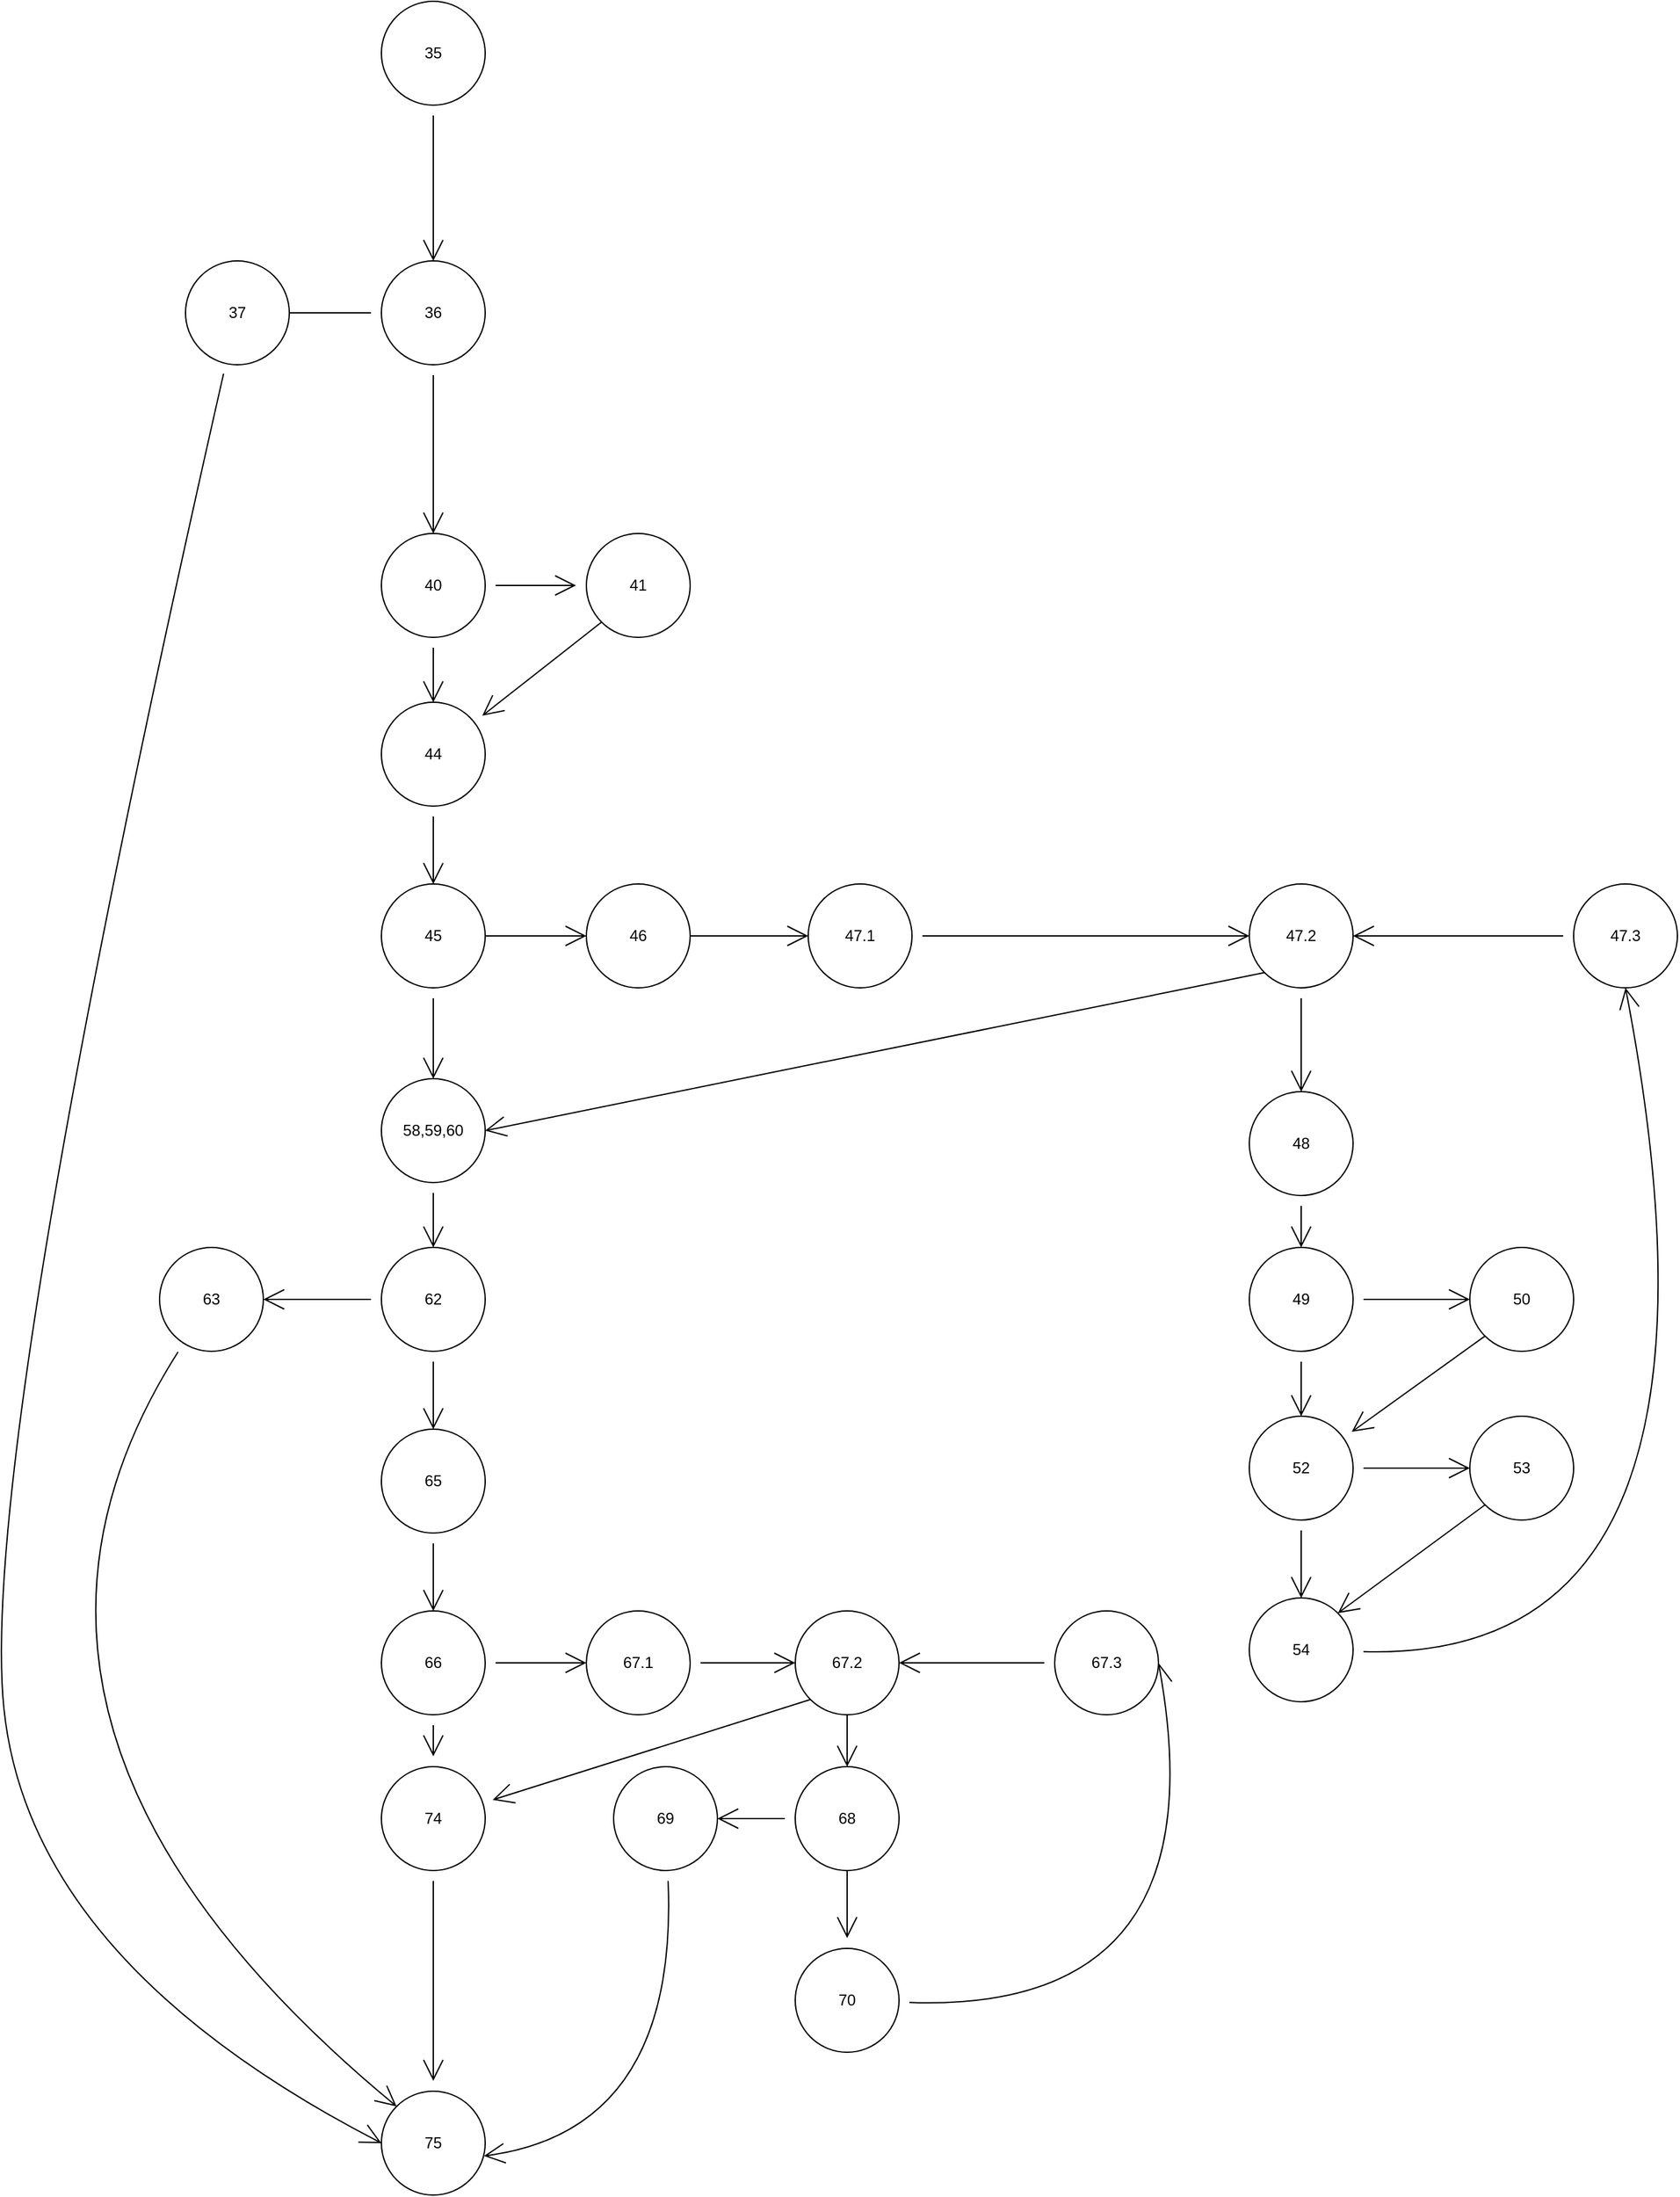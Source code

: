 <mxfile version="21.3.5" type="device">
  <diagram id="je_50zB9GfmdjeN0JM1s" name="Page-1">
    <mxGraphModel dx="2946" dy="1429" grid="1" gridSize="10" guides="1" tooltips="1" connect="1" arrows="1" fold="1" page="0" pageScale="1" pageWidth="850" pageHeight="1100" math="0" shadow="0">
      <root>
        <mxCell id="0" />
        <mxCell id="1" parent="0" />
        <mxCell id="w4CTRpHOsR7Zc9_nfSjj-4" style="edgeStyle=none;rounded=0;orthogonalLoop=1;jettySize=auto;html=1;entryX=0;entryY=0.5;entryDx=0;entryDy=0;endArrow=open;startSize=14;endSize=14;sourcePerimeterSpacing=8;targetPerimeterSpacing=8;movable=1;resizable=1;rotatable=1;deletable=1;editable=1;locked=0;connectable=1;" edge="1" parent="1" source="w4CTRpHOsR7Zc9_nfSjj-1" target="w4CTRpHOsR7Zc9_nfSjj-2">
          <mxGeometry relative="1" as="geometry" />
        </mxCell>
        <mxCell id="w4CTRpHOsR7Zc9_nfSjj-6" style="edgeStyle=none;curved=1;rounded=1;orthogonalLoop=1;jettySize=auto;html=1;endArrow=open;startSize=14;endSize=14;sourcePerimeterSpacing=8;targetPerimeterSpacing=8;entryX=0.5;entryY=0;entryDx=0;entryDy=0;" edge="1" parent="1" source="w4CTRpHOsR7Zc9_nfSjj-1" target="w4CTRpHOsR7Zc9_nfSjj-5">
          <mxGeometry relative="1" as="geometry">
            <mxPoint x="-167.0" y="134.8" as="targetPoint" />
          </mxGeometry>
        </mxCell>
        <mxCell id="w4CTRpHOsR7Zc9_nfSjj-1" value="36" style="ellipse;whiteSpace=wrap;html=1;rounded=1;" vertex="1" parent="1">
          <mxGeometry x="-199.0" y="-40.0" width="80" height="80" as="geometry" />
        </mxCell>
        <mxCell id="w4CTRpHOsR7Zc9_nfSjj-49" style="edgeStyle=none;curved=1;rounded=0;orthogonalLoop=1;jettySize=auto;html=1;endArrow=open;startSize=14;endSize=14;sourcePerimeterSpacing=8;targetPerimeterSpacing=8;entryX=0;entryY=0.5;entryDx=0;entryDy=0;" edge="1" parent="1" source="w4CTRpHOsR7Zc9_nfSjj-2" target="w4CTRpHOsR7Zc9_nfSjj-27">
          <mxGeometry relative="1" as="geometry">
            <mxPoint x="-280" y="1240" as="targetPoint" />
            <Array as="points">
              <mxPoint x="-510" y="880" />
              <mxPoint x="-470" y="1270" />
            </Array>
          </mxGeometry>
        </mxCell>
        <mxCell id="w4CTRpHOsR7Zc9_nfSjj-2" value="37" style="ellipse;whiteSpace=wrap;html=1;rounded=1;" vertex="1" parent="1">
          <mxGeometry x="-350.0" y="-40.0" width="80" height="80" as="geometry" />
        </mxCell>
        <mxCell id="w4CTRpHOsR7Zc9_nfSjj-8" style="edgeStyle=none;curved=1;rounded=1;orthogonalLoop=1;jettySize=auto;html=1;endArrow=open;startSize=14;endSize=14;sourcePerimeterSpacing=8;targetPerimeterSpacing=8;" edge="1" parent="1" source="w4CTRpHOsR7Zc9_nfSjj-5" target="w4CTRpHOsR7Zc9_nfSjj-7">
          <mxGeometry relative="1" as="geometry" />
        </mxCell>
        <mxCell id="w4CTRpHOsR7Zc9_nfSjj-10" style="edgeStyle=none;curved=1;rounded=1;orthogonalLoop=1;jettySize=auto;html=1;entryX=0.5;entryY=0;entryDx=0;entryDy=0;endArrow=open;startSize=14;endSize=14;sourcePerimeterSpacing=8;targetPerimeterSpacing=8;" edge="1" parent="1" source="w4CTRpHOsR7Zc9_nfSjj-5" target="w4CTRpHOsR7Zc9_nfSjj-9">
          <mxGeometry relative="1" as="geometry" />
        </mxCell>
        <mxCell id="w4CTRpHOsR7Zc9_nfSjj-5" value="40" style="ellipse;whiteSpace=wrap;html=1;rounded=1;" vertex="1" parent="1">
          <mxGeometry x="-199.0" y="170.0" width="80" height="80" as="geometry" />
        </mxCell>
        <mxCell id="w4CTRpHOsR7Zc9_nfSjj-53" style="edgeStyle=none;curved=1;rounded=0;orthogonalLoop=1;jettySize=auto;html=1;exitX=0;exitY=1;exitDx=0;exitDy=0;endArrow=open;startSize=14;endSize=14;sourcePerimeterSpacing=8;targetPerimeterSpacing=8;" edge="1" parent="1" source="w4CTRpHOsR7Zc9_nfSjj-7" target="w4CTRpHOsR7Zc9_nfSjj-9">
          <mxGeometry relative="1" as="geometry" />
        </mxCell>
        <mxCell id="w4CTRpHOsR7Zc9_nfSjj-7" value="41" style="ellipse;whiteSpace=wrap;html=1;rounded=1;" vertex="1" parent="1">
          <mxGeometry x="-41.0" y="170.0" width="80" height="80" as="geometry" />
        </mxCell>
        <mxCell id="w4CTRpHOsR7Zc9_nfSjj-12" style="edgeStyle=none;curved=1;rounded=1;orthogonalLoop=1;jettySize=auto;html=1;entryX=0.5;entryY=0;entryDx=0;entryDy=0;endArrow=open;startSize=14;endSize=14;sourcePerimeterSpacing=8;targetPerimeterSpacing=8;" edge="1" parent="1" source="w4CTRpHOsR7Zc9_nfSjj-9" target="w4CTRpHOsR7Zc9_nfSjj-11">
          <mxGeometry relative="1" as="geometry" />
        </mxCell>
        <mxCell id="w4CTRpHOsR7Zc9_nfSjj-9" value="44" style="ellipse;whiteSpace=wrap;html=1;rounded=1;" vertex="1" parent="1">
          <mxGeometry x="-199.0" y="300.0" width="80" height="80" as="geometry" />
        </mxCell>
        <mxCell id="w4CTRpHOsR7Zc9_nfSjj-14" style="edgeStyle=none;curved=1;rounded=1;orthogonalLoop=1;jettySize=auto;html=1;exitX=1;exitY=0.5;exitDx=0;exitDy=0;entryX=0;entryY=0.5;entryDx=0;entryDy=0;endArrow=open;startSize=14;endSize=14;sourcePerimeterSpacing=8;targetPerimeterSpacing=8;" edge="1" parent="1" source="w4CTRpHOsR7Zc9_nfSjj-11" target="w4CTRpHOsR7Zc9_nfSjj-13">
          <mxGeometry relative="1" as="geometry" />
        </mxCell>
        <mxCell id="w4CTRpHOsR7Zc9_nfSjj-16" style="edgeStyle=none;curved=1;rounded=1;orthogonalLoop=1;jettySize=auto;html=1;entryX=0.5;entryY=0;entryDx=0;entryDy=0;endArrow=open;startSize=14;endSize=14;sourcePerimeterSpacing=8;targetPerimeterSpacing=8;" edge="1" parent="1" source="w4CTRpHOsR7Zc9_nfSjj-11" target="w4CTRpHOsR7Zc9_nfSjj-15">
          <mxGeometry relative="1" as="geometry" />
        </mxCell>
        <mxCell id="w4CTRpHOsR7Zc9_nfSjj-11" value="45" style="ellipse;whiteSpace=wrap;html=1;rounded=1;" vertex="1" parent="1">
          <mxGeometry x="-199.0" y="440.0" width="80" height="80" as="geometry" />
        </mxCell>
        <mxCell id="w4CTRpHOsR7Zc9_nfSjj-55" style="edgeStyle=none;curved=1;rounded=0;orthogonalLoop=1;jettySize=auto;html=1;exitX=1;exitY=0.5;exitDx=0;exitDy=0;entryX=0;entryY=0.5;entryDx=0;entryDy=0;endArrow=open;startSize=14;endSize=14;sourcePerimeterSpacing=8;targetPerimeterSpacing=8;" edge="1" parent="1" source="w4CTRpHOsR7Zc9_nfSjj-13" target="w4CTRpHOsR7Zc9_nfSjj-54">
          <mxGeometry relative="1" as="geometry" />
        </mxCell>
        <mxCell id="w4CTRpHOsR7Zc9_nfSjj-13" value="46" style="ellipse;whiteSpace=wrap;html=1;rounded=1;" vertex="1" parent="1">
          <mxGeometry x="-41.0" y="440.0" width="80" height="80" as="geometry" />
        </mxCell>
        <mxCell id="w4CTRpHOsR7Zc9_nfSjj-18" style="edgeStyle=none;curved=1;rounded=1;orthogonalLoop=1;jettySize=auto;html=1;entryX=0.5;entryY=0;entryDx=0;entryDy=0;endArrow=open;startSize=14;endSize=14;sourcePerimeterSpacing=8;targetPerimeterSpacing=8;" edge="1" parent="1" source="w4CTRpHOsR7Zc9_nfSjj-15" target="w4CTRpHOsR7Zc9_nfSjj-17">
          <mxGeometry relative="1" as="geometry" />
        </mxCell>
        <mxCell id="w4CTRpHOsR7Zc9_nfSjj-15" value="58,59,60" style="ellipse;whiteSpace=wrap;html=1;rounded=1;" vertex="1" parent="1">
          <mxGeometry x="-199.0" y="590.0" width="80" height="80" as="geometry" />
        </mxCell>
        <mxCell id="w4CTRpHOsR7Zc9_nfSjj-22" style="edgeStyle=none;curved=1;rounded=1;orthogonalLoop=1;jettySize=auto;html=1;entryX=0.5;entryY=0;entryDx=0;entryDy=0;endArrow=open;startSize=14;endSize=14;sourcePerimeterSpacing=8;targetPerimeterSpacing=8;" edge="1" parent="1" source="w4CTRpHOsR7Zc9_nfSjj-17" target="w4CTRpHOsR7Zc9_nfSjj-21">
          <mxGeometry relative="1" as="geometry" />
        </mxCell>
        <mxCell id="w4CTRpHOsR7Zc9_nfSjj-84" style="edgeStyle=none;curved=1;rounded=0;orthogonalLoop=1;jettySize=auto;html=1;entryX=1;entryY=0.5;entryDx=0;entryDy=0;endArrow=open;startSize=14;endSize=14;sourcePerimeterSpacing=8;targetPerimeterSpacing=8;" edge="1" parent="1" source="w4CTRpHOsR7Zc9_nfSjj-17" target="w4CTRpHOsR7Zc9_nfSjj-19">
          <mxGeometry relative="1" as="geometry" />
        </mxCell>
        <mxCell id="w4CTRpHOsR7Zc9_nfSjj-17" value="62" style="ellipse;whiteSpace=wrap;html=1;rounded=1;" vertex="1" parent="1">
          <mxGeometry x="-199.0" y="720.0" width="80" height="80" as="geometry" />
        </mxCell>
        <mxCell id="w4CTRpHOsR7Zc9_nfSjj-85" style="edgeStyle=none;curved=1;rounded=0;orthogonalLoop=1;jettySize=auto;html=1;entryX=0;entryY=0;entryDx=0;entryDy=0;endArrow=open;startSize=14;endSize=14;sourcePerimeterSpacing=8;targetPerimeterSpacing=8;" edge="1" parent="1" source="w4CTRpHOsR7Zc9_nfSjj-19" target="w4CTRpHOsR7Zc9_nfSjj-27">
          <mxGeometry relative="1" as="geometry">
            <Array as="points">
              <mxPoint x="-540" y="1090" />
            </Array>
          </mxGeometry>
        </mxCell>
        <mxCell id="w4CTRpHOsR7Zc9_nfSjj-19" value="63" style="ellipse;whiteSpace=wrap;html=1;rounded=1;" vertex="1" parent="1">
          <mxGeometry x="-370.0" y="720.0" width="80" height="80" as="geometry" />
        </mxCell>
        <mxCell id="w4CTRpHOsR7Zc9_nfSjj-63" style="edgeStyle=none;curved=1;rounded=0;orthogonalLoop=1;jettySize=auto;html=1;entryX=0.5;entryY=0;entryDx=0;entryDy=0;endArrow=open;startSize=14;endSize=14;sourcePerimeterSpacing=8;targetPerimeterSpacing=8;" edge="1" parent="1" source="w4CTRpHOsR7Zc9_nfSjj-21" target="w4CTRpHOsR7Zc9_nfSjj-23">
          <mxGeometry relative="1" as="geometry" />
        </mxCell>
        <mxCell id="w4CTRpHOsR7Zc9_nfSjj-21" value="65" style="ellipse;whiteSpace=wrap;html=1;rounded=1;" vertex="1" parent="1">
          <mxGeometry x="-199.0" y="860.0" width="80" height="80" as="geometry" />
        </mxCell>
        <mxCell id="w4CTRpHOsR7Zc9_nfSjj-51" style="edgeStyle=none;curved=1;rounded=0;orthogonalLoop=1;jettySize=auto;html=1;endArrow=open;startSize=14;endSize=14;sourcePerimeterSpacing=8;targetPerimeterSpacing=8;" edge="1" parent="1" source="w4CTRpHOsR7Zc9_nfSjj-23" target="w4CTRpHOsR7Zc9_nfSjj-50">
          <mxGeometry relative="1" as="geometry" />
        </mxCell>
        <mxCell id="w4CTRpHOsR7Zc9_nfSjj-64" style="edgeStyle=none;curved=1;rounded=0;orthogonalLoop=1;jettySize=auto;html=1;entryX=0;entryY=0.5;entryDx=0;entryDy=0;endArrow=open;startSize=14;endSize=14;sourcePerimeterSpacing=8;targetPerimeterSpacing=8;" edge="1" parent="1" source="w4CTRpHOsR7Zc9_nfSjj-23" target="w4CTRpHOsR7Zc9_nfSjj-25">
          <mxGeometry relative="1" as="geometry" />
        </mxCell>
        <mxCell id="w4CTRpHOsR7Zc9_nfSjj-23" value="66" style="ellipse;whiteSpace=wrap;html=1;rounded=1;" vertex="1" parent="1">
          <mxGeometry x="-199.0" y="1000.0" width="80" height="80" as="geometry" />
        </mxCell>
        <mxCell id="w4CTRpHOsR7Zc9_nfSjj-90" style="edgeStyle=none;curved=1;rounded=0;orthogonalLoop=1;jettySize=auto;html=1;entryX=0;entryY=0.5;entryDx=0;entryDy=0;endArrow=open;startSize=14;endSize=14;sourcePerimeterSpacing=8;targetPerimeterSpacing=8;" edge="1" parent="1" source="w4CTRpHOsR7Zc9_nfSjj-25" target="w4CTRpHOsR7Zc9_nfSjj-89">
          <mxGeometry relative="1" as="geometry" />
        </mxCell>
        <mxCell id="w4CTRpHOsR7Zc9_nfSjj-25" value="67.1" style="ellipse;whiteSpace=wrap;html=1;rounded=1;" vertex="1" parent="1">
          <mxGeometry x="-41.0" y="1000.0" width="80" height="80" as="geometry" />
        </mxCell>
        <mxCell id="w4CTRpHOsR7Zc9_nfSjj-27" value="75" style="ellipse;whiteSpace=wrap;html=1;rounded=1;" vertex="1" parent="1">
          <mxGeometry x="-199.0" y="1370.0" width="80" height="80" as="geometry" />
        </mxCell>
        <mxCell id="w4CTRpHOsR7Zc9_nfSjj-52" style="edgeStyle=none;curved=1;rounded=0;orthogonalLoop=1;jettySize=auto;html=1;endArrow=open;startSize=14;endSize=14;sourcePerimeterSpacing=8;targetPerimeterSpacing=8;" edge="1" parent="1" source="w4CTRpHOsR7Zc9_nfSjj-50" target="w4CTRpHOsR7Zc9_nfSjj-27">
          <mxGeometry relative="1" as="geometry" />
        </mxCell>
        <mxCell id="w4CTRpHOsR7Zc9_nfSjj-50" value="74" style="ellipse;whiteSpace=wrap;html=1;" vertex="1" parent="1">
          <mxGeometry x="-199" y="1120" width="80" height="80" as="geometry" />
        </mxCell>
        <mxCell id="w4CTRpHOsR7Zc9_nfSjj-60" style="edgeStyle=none;curved=1;rounded=0;orthogonalLoop=1;jettySize=auto;html=1;entryX=0;entryY=0.5;entryDx=0;entryDy=0;endArrow=open;startSize=14;endSize=14;sourcePerimeterSpacing=8;targetPerimeterSpacing=8;" edge="1" parent="1" source="w4CTRpHOsR7Zc9_nfSjj-54" target="w4CTRpHOsR7Zc9_nfSjj-59">
          <mxGeometry relative="1" as="geometry" />
        </mxCell>
        <mxCell id="w4CTRpHOsR7Zc9_nfSjj-54" value="47.1" style="ellipse;whiteSpace=wrap;html=1;" vertex="1" parent="1">
          <mxGeometry x="130" y="440" width="80" height="80" as="geometry" />
        </mxCell>
        <mxCell id="w4CTRpHOsR7Zc9_nfSjj-66" style="edgeStyle=none;curved=1;rounded=0;orthogonalLoop=1;jettySize=auto;html=1;entryX=0.5;entryY=0;entryDx=0;entryDy=0;endArrow=open;startSize=14;endSize=14;sourcePerimeterSpacing=8;targetPerimeterSpacing=8;" edge="1" parent="1" source="w4CTRpHOsR7Zc9_nfSjj-59" target="w4CTRpHOsR7Zc9_nfSjj-65">
          <mxGeometry relative="1" as="geometry" />
        </mxCell>
        <mxCell id="w4CTRpHOsR7Zc9_nfSjj-83" style="edgeStyle=none;curved=1;rounded=0;orthogonalLoop=1;jettySize=auto;html=1;exitX=0;exitY=1;exitDx=0;exitDy=0;entryX=1;entryY=0.5;entryDx=0;entryDy=0;endArrow=open;startSize=14;endSize=14;sourcePerimeterSpacing=8;targetPerimeterSpacing=8;" edge="1" parent="1" source="w4CTRpHOsR7Zc9_nfSjj-59" target="w4CTRpHOsR7Zc9_nfSjj-15">
          <mxGeometry relative="1" as="geometry" />
        </mxCell>
        <mxCell id="w4CTRpHOsR7Zc9_nfSjj-59" value="47.2" style="ellipse;whiteSpace=wrap;html=1;" vertex="1" parent="1">
          <mxGeometry x="470" y="440" width="80" height="80" as="geometry" />
        </mxCell>
        <mxCell id="w4CTRpHOsR7Zc9_nfSjj-70" style="edgeStyle=none;curved=1;rounded=0;orthogonalLoop=1;jettySize=auto;html=1;entryX=0.5;entryY=0;entryDx=0;entryDy=0;endArrow=open;startSize=14;endSize=14;sourcePerimeterSpacing=8;targetPerimeterSpacing=8;" edge="1" parent="1" source="w4CTRpHOsR7Zc9_nfSjj-65" target="w4CTRpHOsR7Zc9_nfSjj-67">
          <mxGeometry relative="1" as="geometry" />
        </mxCell>
        <mxCell id="w4CTRpHOsR7Zc9_nfSjj-65" value="48" style="ellipse;whiteSpace=wrap;html=1;" vertex="1" parent="1">
          <mxGeometry x="470" y="600" width="80" height="80" as="geometry" />
        </mxCell>
        <mxCell id="w4CTRpHOsR7Zc9_nfSjj-71" style="edgeStyle=none;curved=1;rounded=0;orthogonalLoop=1;jettySize=auto;html=1;entryX=0;entryY=0.5;entryDx=0;entryDy=0;endArrow=open;startSize=14;endSize=14;sourcePerimeterSpacing=8;targetPerimeterSpacing=8;" edge="1" parent="1" source="w4CTRpHOsR7Zc9_nfSjj-67" target="w4CTRpHOsR7Zc9_nfSjj-69">
          <mxGeometry relative="1" as="geometry" />
        </mxCell>
        <mxCell id="w4CTRpHOsR7Zc9_nfSjj-73" style="edgeStyle=none;curved=1;rounded=0;orthogonalLoop=1;jettySize=auto;html=1;entryX=0.5;entryY=0;entryDx=0;entryDy=0;endArrow=open;startSize=14;endSize=14;sourcePerimeterSpacing=8;targetPerimeterSpacing=8;" edge="1" parent="1" source="w4CTRpHOsR7Zc9_nfSjj-67" target="w4CTRpHOsR7Zc9_nfSjj-72">
          <mxGeometry relative="1" as="geometry" />
        </mxCell>
        <mxCell id="w4CTRpHOsR7Zc9_nfSjj-67" value="49" style="ellipse;whiteSpace=wrap;html=1;" vertex="1" parent="1">
          <mxGeometry x="470" y="720" width="80" height="80" as="geometry" />
        </mxCell>
        <mxCell id="w4CTRpHOsR7Zc9_nfSjj-74" style="edgeStyle=none;curved=1;rounded=0;orthogonalLoop=1;jettySize=auto;html=1;exitX=0;exitY=1;exitDx=0;exitDy=0;endArrow=open;startSize=14;endSize=14;sourcePerimeterSpacing=8;targetPerimeterSpacing=8;" edge="1" parent="1" source="w4CTRpHOsR7Zc9_nfSjj-69" target="w4CTRpHOsR7Zc9_nfSjj-72">
          <mxGeometry relative="1" as="geometry" />
        </mxCell>
        <mxCell id="w4CTRpHOsR7Zc9_nfSjj-69" value="50" style="ellipse;whiteSpace=wrap;html=1;" vertex="1" parent="1">
          <mxGeometry x="640" y="720" width="80" height="80" as="geometry" />
        </mxCell>
        <mxCell id="w4CTRpHOsR7Zc9_nfSjj-76" style="edgeStyle=none;curved=1;rounded=0;orthogonalLoop=1;jettySize=auto;html=1;entryX=0;entryY=0.5;entryDx=0;entryDy=0;endArrow=open;startSize=14;endSize=14;sourcePerimeterSpacing=8;targetPerimeterSpacing=8;" edge="1" parent="1" source="w4CTRpHOsR7Zc9_nfSjj-72" target="w4CTRpHOsR7Zc9_nfSjj-75">
          <mxGeometry relative="1" as="geometry" />
        </mxCell>
        <mxCell id="w4CTRpHOsR7Zc9_nfSjj-78" style="edgeStyle=none;curved=1;rounded=0;orthogonalLoop=1;jettySize=auto;html=1;entryX=0.5;entryY=0;entryDx=0;entryDy=0;endArrow=open;startSize=14;endSize=14;sourcePerimeterSpacing=8;targetPerimeterSpacing=8;" edge="1" parent="1" source="w4CTRpHOsR7Zc9_nfSjj-72" target="w4CTRpHOsR7Zc9_nfSjj-77">
          <mxGeometry relative="1" as="geometry" />
        </mxCell>
        <mxCell id="w4CTRpHOsR7Zc9_nfSjj-72" value="52" style="ellipse;whiteSpace=wrap;html=1;" vertex="1" parent="1">
          <mxGeometry x="470" y="850" width="80" height="80" as="geometry" />
        </mxCell>
        <mxCell id="w4CTRpHOsR7Zc9_nfSjj-79" style="edgeStyle=none;curved=1;rounded=0;orthogonalLoop=1;jettySize=auto;html=1;exitX=0;exitY=1;exitDx=0;exitDy=0;entryX=1;entryY=0;entryDx=0;entryDy=0;endArrow=open;startSize=14;endSize=14;sourcePerimeterSpacing=8;targetPerimeterSpacing=8;" edge="1" parent="1" source="w4CTRpHOsR7Zc9_nfSjj-75" target="w4CTRpHOsR7Zc9_nfSjj-77">
          <mxGeometry relative="1" as="geometry" />
        </mxCell>
        <mxCell id="w4CTRpHOsR7Zc9_nfSjj-75" value="53" style="ellipse;whiteSpace=wrap;html=1;" vertex="1" parent="1">
          <mxGeometry x="640" y="850" width="80" height="80" as="geometry" />
        </mxCell>
        <mxCell id="w4CTRpHOsR7Zc9_nfSjj-81" style="edgeStyle=none;curved=1;rounded=0;orthogonalLoop=1;jettySize=auto;html=1;entryX=0.5;entryY=1;entryDx=0;entryDy=0;endArrow=open;startSize=14;endSize=14;sourcePerimeterSpacing=8;targetPerimeterSpacing=8;" edge="1" parent="1" source="w4CTRpHOsR7Zc9_nfSjj-77" target="w4CTRpHOsR7Zc9_nfSjj-80">
          <mxGeometry relative="1" as="geometry">
            <Array as="points">
              <mxPoint x="860" y="1040" />
            </Array>
          </mxGeometry>
        </mxCell>
        <mxCell id="w4CTRpHOsR7Zc9_nfSjj-77" value="54" style="ellipse;whiteSpace=wrap;html=1;" vertex="1" parent="1">
          <mxGeometry x="470" y="990" width="80" height="80" as="geometry" />
        </mxCell>
        <mxCell id="w4CTRpHOsR7Zc9_nfSjj-82" style="edgeStyle=none;curved=1;rounded=0;orthogonalLoop=1;jettySize=auto;html=1;entryX=1;entryY=0.5;entryDx=0;entryDy=0;endArrow=open;startSize=14;endSize=14;sourcePerimeterSpacing=8;targetPerimeterSpacing=8;" edge="1" parent="1" source="w4CTRpHOsR7Zc9_nfSjj-80" target="w4CTRpHOsR7Zc9_nfSjj-59">
          <mxGeometry relative="1" as="geometry" />
        </mxCell>
        <mxCell id="w4CTRpHOsR7Zc9_nfSjj-80" value="47.3" style="ellipse;whiteSpace=wrap;html=1;" vertex="1" parent="1">
          <mxGeometry x="720" y="440" width="80" height="80" as="geometry" />
        </mxCell>
        <mxCell id="w4CTRpHOsR7Zc9_nfSjj-92" style="edgeStyle=none;curved=1;rounded=0;orthogonalLoop=1;jettySize=auto;html=1;exitX=0.5;exitY=1;exitDx=0;exitDy=0;entryX=0.5;entryY=0;entryDx=0;entryDy=0;endArrow=open;startSize=14;endSize=14;sourcePerimeterSpacing=8;targetPerimeterSpacing=8;" edge="1" parent="1" source="w4CTRpHOsR7Zc9_nfSjj-89" target="w4CTRpHOsR7Zc9_nfSjj-91">
          <mxGeometry relative="1" as="geometry" />
        </mxCell>
        <mxCell id="w4CTRpHOsR7Zc9_nfSjj-103" style="edgeStyle=none;curved=1;rounded=0;orthogonalLoop=1;jettySize=auto;html=1;exitX=0;exitY=1;exitDx=0;exitDy=0;endArrow=open;startSize=14;endSize=14;sourcePerimeterSpacing=8;targetPerimeterSpacing=8;" edge="1" parent="1" source="w4CTRpHOsR7Zc9_nfSjj-89" target="w4CTRpHOsR7Zc9_nfSjj-50">
          <mxGeometry relative="1" as="geometry" />
        </mxCell>
        <mxCell id="w4CTRpHOsR7Zc9_nfSjj-89" value="67.2" style="ellipse;whiteSpace=wrap;html=1;" vertex="1" parent="1">
          <mxGeometry x="120" y="1000" width="80" height="80" as="geometry" />
        </mxCell>
        <mxCell id="w4CTRpHOsR7Zc9_nfSjj-96" style="edgeStyle=none;curved=1;rounded=0;orthogonalLoop=1;jettySize=auto;html=1;exitX=0.5;exitY=1;exitDx=0;exitDy=0;endArrow=open;startSize=14;endSize=14;sourcePerimeterSpacing=8;targetPerimeterSpacing=8;" edge="1" parent="1" source="w4CTRpHOsR7Zc9_nfSjj-91" target="w4CTRpHOsR7Zc9_nfSjj-95">
          <mxGeometry relative="1" as="geometry" />
        </mxCell>
        <mxCell id="w4CTRpHOsR7Zc9_nfSjj-101" style="edgeStyle=none;curved=1;rounded=0;orthogonalLoop=1;jettySize=auto;html=1;entryX=1;entryY=0.5;entryDx=0;entryDy=0;endArrow=open;startSize=14;endSize=14;sourcePerimeterSpacing=8;targetPerimeterSpacing=8;" edge="1" parent="1" source="w4CTRpHOsR7Zc9_nfSjj-91" target="w4CTRpHOsR7Zc9_nfSjj-93">
          <mxGeometry relative="1" as="geometry" />
        </mxCell>
        <mxCell id="w4CTRpHOsR7Zc9_nfSjj-91" value="68" style="ellipse;whiteSpace=wrap;html=1;" vertex="1" parent="1">
          <mxGeometry x="120" y="1120" width="80" height="80" as="geometry" />
        </mxCell>
        <mxCell id="w4CTRpHOsR7Zc9_nfSjj-102" style="edgeStyle=none;curved=1;rounded=0;orthogonalLoop=1;jettySize=auto;html=1;entryX=0.988;entryY=0.624;entryDx=0;entryDy=0;entryPerimeter=0;endArrow=open;startSize=14;endSize=14;sourcePerimeterSpacing=8;targetPerimeterSpacing=8;" edge="1" parent="1" source="w4CTRpHOsR7Zc9_nfSjj-93" target="w4CTRpHOsR7Zc9_nfSjj-27">
          <mxGeometry relative="1" as="geometry">
            <Array as="points">
              <mxPoint x="30" y="1400" />
            </Array>
          </mxGeometry>
        </mxCell>
        <mxCell id="w4CTRpHOsR7Zc9_nfSjj-93" value="69" style="ellipse;whiteSpace=wrap;html=1;" vertex="1" parent="1">
          <mxGeometry x="-20" y="1120" width="80" height="80" as="geometry" />
        </mxCell>
        <mxCell id="w4CTRpHOsR7Zc9_nfSjj-99" style="edgeStyle=none;curved=1;rounded=0;orthogonalLoop=1;jettySize=auto;html=1;endArrow=open;startSize=14;endSize=14;sourcePerimeterSpacing=8;targetPerimeterSpacing=8;entryX=1;entryY=0.5;entryDx=0;entryDy=0;" edge="1" parent="1" source="w4CTRpHOsR7Zc9_nfSjj-95" target="w4CTRpHOsR7Zc9_nfSjj-98">
          <mxGeometry relative="1" as="geometry">
            <mxPoint x="450" y="1290" as="targetPoint" />
            <Array as="points">
              <mxPoint x="450" y="1310" />
            </Array>
          </mxGeometry>
        </mxCell>
        <mxCell id="w4CTRpHOsR7Zc9_nfSjj-95" value="70" style="ellipse;whiteSpace=wrap;html=1;" vertex="1" parent="1">
          <mxGeometry x="120" y="1260" width="80" height="80" as="geometry" />
        </mxCell>
        <mxCell id="w4CTRpHOsR7Zc9_nfSjj-100" style="edgeStyle=none;curved=1;rounded=0;orthogonalLoop=1;jettySize=auto;html=1;entryX=1;entryY=0.5;entryDx=0;entryDy=0;endArrow=open;startSize=14;endSize=14;sourcePerimeterSpacing=8;targetPerimeterSpacing=8;" edge="1" parent="1" source="w4CTRpHOsR7Zc9_nfSjj-98" target="w4CTRpHOsR7Zc9_nfSjj-89">
          <mxGeometry relative="1" as="geometry" />
        </mxCell>
        <mxCell id="w4CTRpHOsR7Zc9_nfSjj-98" value="67.3" style="ellipse;whiteSpace=wrap;html=1;" vertex="1" parent="1">
          <mxGeometry x="320" y="1000" width="80" height="80" as="geometry" />
        </mxCell>
        <mxCell id="w4CTRpHOsR7Zc9_nfSjj-105" style="edgeStyle=none;curved=1;rounded=0;orthogonalLoop=1;jettySize=auto;html=1;entryX=0.5;entryY=0;entryDx=0;entryDy=0;endArrow=open;startSize=14;endSize=14;sourcePerimeterSpacing=8;targetPerimeterSpacing=8;" edge="1" parent="1" source="w4CTRpHOsR7Zc9_nfSjj-104" target="w4CTRpHOsR7Zc9_nfSjj-1">
          <mxGeometry relative="1" as="geometry" />
        </mxCell>
        <mxCell id="w4CTRpHOsR7Zc9_nfSjj-104" value="35" style="ellipse;whiteSpace=wrap;html=1;" vertex="1" parent="1">
          <mxGeometry x="-199" y="-240" width="80" height="80" as="geometry" />
        </mxCell>
      </root>
    </mxGraphModel>
  </diagram>
</mxfile>
